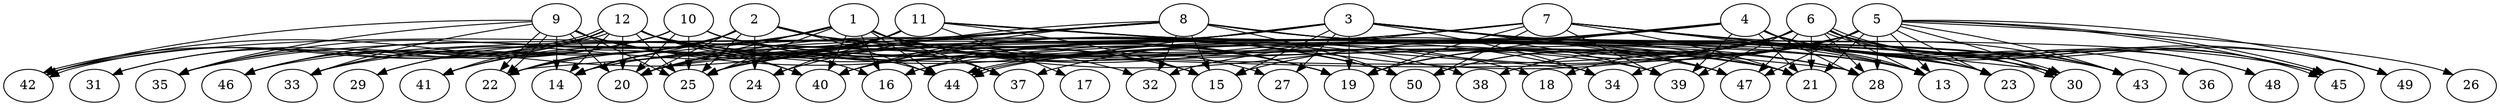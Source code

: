 // DAG (tier=3-complex, mode=compute, n=50, ccr=0.454, fat=0.853, density=0.717, regular=0.264, jump=0.267, mindata=1048576, maxdata=16777216)
// DAG automatically generated by daggen at Sun Aug 24 16:33:34 2025
// /home/ermia/Project/Environments/daggen/bin/daggen --dot --ccr 0.454 --fat 0.853 --regular 0.264 --density 0.717 --jump 0.267 --mindata 1048576 --maxdata 16777216 -n 50 
digraph G {
  1 [size="208075228480265888", alpha="0.20", expect_size="104037614240132944"]
  1 -> 14 [size ="120558398210048"]
  1 -> 16 [size ="120558398210048"]
  1 -> 18 [size ="120558398210048"]
  1 -> 19 [size ="120558398210048"]
  1 -> 20 [size ="120558398210048"]
  1 -> 21 [size ="120558398210048"]
  1 -> 25 [size ="120558398210048"]
  1 -> 27 [size ="120558398210048"]
  1 -> 28 [size ="120558398210048"]
  1 -> 29 [size ="120558398210048"]
  1 -> 34 [size ="120558398210048"]
  1 -> 35 [size ="120558398210048"]
  1 -> 37 [size ="120558398210048"]
  1 -> 40 [size ="120558398210048"]
  1 -> 41 [size ="120558398210048"]
  1 -> 44 [size ="120558398210048"]
  1 -> 46 [size ="120558398210048"]
  2 [size="20740738381669132", alpha="0.08", expect_size="10370369190834566"]
  2 -> 14 [size ="858944478117888"]
  2 -> 19 [size ="858944478117888"]
  2 -> 20 [size ="858944478117888"]
  2 -> 22 [size ="858944478117888"]
  2 -> 24 [size ="858944478117888"]
  2 -> 25 [size ="858944478117888"]
  2 -> 28 [size ="858944478117888"]
  2 -> 29 [size ="858944478117888"]
  2 -> 33 [size ="858944478117888"]
  2 -> 37 [size ="858944478117888"]
  2 -> 44 [size ="858944478117888"]
  2 -> 50 [size ="858944478117888"]
  3 [size="96854314844774656", alpha="0.13", expect_size="48427157422387328"]
  3 -> 13 [size ="84615687569408"]
  3 -> 14 [size ="84615687569408"]
  3 -> 15 [size ="84615687569408"]
  3 -> 16 [size ="84615687569408"]
  3 -> 19 [size ="84615687569408"]
  3 -> 20 [size ="84615687569408"]
  3 -> 21 [size ="84615687569408"]
  3 -> 27 [size ="84615687569408"]
  3 -> 28 [size ="84615687569408"]
  3 -> 33 [size ="84615687569408"]
  3 -> 34 [size ="84615687569408"]
  3 -> 43 [size ="84615687569408"]
  3 -> 44 [size ="84615687569408"]
  3 -> 45 [size ="84615687569408"]
  3 -> 47 [size ="84615687569408"]
  4 [size="166924459763241582592", alpha="0.09", expect_size="83462229881620791296"]
  4 -> 13 [size ="242532516626432"]
  4 -> 14 [size ="242532516626432"]
  4 -> 16 [size ="242532516626432"]
  4 -> 19 [size ="242532516626432"]
  4 -> 21 [size ="242532516626432"]
  4 -> 22 [size ="242532516626432"]
  4 -> 25 [size ="242532516626432"]
  4 -> 28 [size ="242532516626432"]
  4 -> 36 [size ="242532516626432"]
  4 -> 39 [size ="242532516626432"]
  4 -> 43 [size ="242532516626432"]
  4 -> 44 [size ="242532516626432"]
  4 -> 44 [size ="242532516626432"]
  4 -> 45 [size ="242532516626432"]
  4 -> 48 [size ="242532516626432"]
  4 -> 49 [size ="242532516626432"]
  5 [size="89277964952850192", alpha="0.13", expect_size="44638982476425096"]
  5 -> 13 [size ="63993704087552"]
  5 -> 15 [size ="63993704087552"]
  5 -> 19 [size ="63993704087552"]
  5 -> 21 [size ="63993704087552"]
  5 -> 23 [size ="63993704087552"]
  5 -> 26 [size ="63993704087552"]
  5 -> 28 [size ="63993704087552"]
  5 -> 30 [size ="63993704087552"]
  5 -> 34 [size ="63993704087552"]
  5 -> 38 [size ="63993704087552"]
  5 -> 42 [size ="63993704087552"]
  5 -> 43 [size ="63993704087552"]
  5 -> 45 [size ="63993704087552"]
  5 -> 45 [size ="63993704087552"]
  5 -> 47 [size ="63993704087552"]
  5 -> 49 [size ="63993704087552"]
  5 -> 50 [size ="63993704087552"]
  6 [size="140412740518081104", alpha="0.09", expect_size="70206370259040552"]
  6 -> 13 [size ="168137307717632"]
  6 -> 18 [size ="168137307717632"]
  6 -> 19 [size ="168137307717632"]
  6 -> 21 [size ="168137307717632"]
  6 -> 23 [size ="168137307717632"]
  6 -> 28 [size ="168137307717632"]
  6 -> 30 [size ="168137307717632"]
  6 -> 30 [size ="168137307717632"]
  6 -> 35 [size ="168137307717632"]
  6 -> 37 [size ="168137307717632"]
  6 -> 39 [size ="168137307717632"]
  6 -> 40 [size ="168137307717632"]
  6 -> 43 [size ="168137307717632"]
  6 -> 45 [size ="168137307717632"]
  6 -> 47 [size ="168137307717632"]
  6 -> 48 [size ="168137307717632"]
  6 -> 49 [size ="168137307717632"]
  6 -> 50 [size ="168137307717632"]
  7 [size="4245635272429145161728", alpha="0.16", expect_size="2122817636214572580864"]
  7 -> 13 [size ="2097579558961152"]
  7 -> 19 [size ="2097579558961152"]
  7 -> 20 [size ="2097579558961152"]
  7 -> 21 [size ="2097579558961152"]
  7 -> 23 [size ="2097579558961152"]
  7 -> 25 [size ="2097579558961152"]
  7 -> 30 [size ="2097579558961152"]
  7 -> 32 [size ="2097579558961152"]
  7 -> 39 [size ="2097579558961152"]
  7 -> 40 [size ="2097579558961152"]
  7 -> 43 [size ="2097579558961152"]
  7 -> 50 [size ="2097579558961152"]
  8 [size="1626953503109838080", alpha="0.15", expect_size="813476751554919040"]
  8 -> 13 [size ="757868999475200"]
  8 -> 15 [size ="757868999475200"]
  8 -> 20 [size ="757868999475200"]
  8 -> 22 [size ="757868999475200"]
  8 -> 23 [size ="757868999475200"]
  8 -> 24 [size ="757868999475200"]
  8 -> 25 [size ="757868999475200"]
  8 -> 30 [size ="757868999475200"]
  8 -> 32 [size ="757868999475200"]
  8 -> 40 [size ="757868999475200"]
  8 -> 43 [size ="757868999475200"]
  8 -> 46 [size ="757868999475200"]
  8 -> 47 [size ="757868999475200"]
  8 -> 50 [size ="757868999475200"]
  9 [size="7208298196693925", alpha="0.17", expect_size="3604149098346962"]
  9 -> 14 [size ="190945194672128"]
  9 -> 20 [size ="190945194672128"]
  9 -> 22 [size ="190945194672128"]
  9 -> 22 [size ="190945194672128"]
  9 -> 25 [size ="190945194672128"]
  9 -> 32 [size ="190945194672128"]
  9 -> 33 [size ="190945194672128"]
  9 -> 35 [size ="190945194672128"]
  9 -> 40 [size ="190945194672128"]
  9 -> 42 [size ="190945194672128"]
  9 -> 50 [size ="190945194672128"]
  10 [size="65985039090679488", alpha="0.19", expect_size="32992519545339744"]
  10 -> 15 [size ="1554296185290752"]
  10 -> 19 [size ="1554296185290752"]
  10 -> 20 [size ="1554296185290752"]
  10 -> 21 [size ="1554296185290752"]
  10 -> 25 [size ="1554296185290752"]
  10 -> 31 [size ="1554296185290752"]
  10 -> 33 [size ="1554296185290752"]
  10 -> 35 [size ="1554296185290752"]
  10 -> 38 [size ="1554296185290752"]
  10 -> 46 [size ="1554296185290752"]
  10 -> 47 [size ="1554296185290752"]
  11 [size="1732083583046206976", alpha="0.05", expect_size="866041791523103488"]
  11 -> 13 [size ="2024735630163968"]
  11 -> 15 [size ="2024735630163968"]
  11 -> 17 [size ="2024735630163968"]
  11 -> 20 [size ="2024735630163968"]
  11 -> 22 [size ="2024735630163968"]
  11 -> 23 [size ="2024735630163968"]
  11 -> 24 [size ="2024735630163968"]
  11 -> 25 [size ="2024735630163968"]
  11 -> 33 [size ="2024735630163968"]
  11 -> 34 [size ="2024735630163968"]
  11 -> 39 [size ="2024735630163968"]
  11 -> 41 [size ="2024735630163968"]
  11 -> 42 [size ="2024735630163968"]
  12 [size="15353461759581128", alpha="0.14", expect_size="7676730879790564"]
  12 -> 14 [size ="890465914191872"]
  12 -> 15 [size ="890465914191872"]
  12 -> 16 [size ="890465914191872"]
  12 -> 19 [size ="890465914191872"]
  12 -> 20 [size ="890465914191872"]
  12 -> 25 [size ="890465914191872"]
  12 -> 30 [size ="890465914191872"]
  12 -> 31 [size ="890465914191872"]
  12 -> 39 [size ="890465914191872"]
  12 -> 40 [size ="890465914191872"]
  12 -> 41 [size ="890465914191872"]
  12 -> 42 [size ="890465914191872"]
  12 -> 42 [size ="890465914191872"]
  12 -> 44 [size ="890465914191872"]
  12 -> 46 [size ="890465914191872"]
  13 [size="39535658315974680", alpha="0.17", expect_size="19767829157987340"]
  14 [size="4432351330732832768", alpha="0.16", expect_size="2216175665366416384"]
  15 [size="7295243526986530816", alpha="0.12", expect_size="3647621763493265408"]
  16 [size="696147209405595648000", alpha="0.15", expect_size="348073604702797824000"]
  17 [size="718031834500617984", alpha="0.12", expect_size="359015917250308992"]
  18 [size="1517031354516807614464", alpha="0.12", expect_size="758515677258403807232"]
  19 [size="159050901687850", alpha="0.12", expect_size="79525450843925"]
  20 [size="11383711725435550", alpha="0.19", expect_size="5691855862717775"]
  21 [size="51571898055655424000", alpha="0.00", expect_size="25785949027827712000"]
  22 [size="1032407920957980672000", alpha="0.13", expect_size="516203960478990336000"]
  23 [size="2533615805820860416", alpha="0.07", expect_size="1266807902910430208"]
  24 [size="1769130535047181369344", alpha="0.10", expect_size="884565267523590684672"]
  25 [size="1323510157108473495552", alpha="0.06", expect_size="661755078554236747776"]
  26 [size="24979634052716148", alpha="0.09", expect_size="12489817026358074"]
  27 [size="73569599297060736", alpha="0.03", expect_size="36784799648530368"]
  28 [size="6419153622258814", alpha="0.09", expect_size="3209576811129407"]
  29 [size="3350203833520410", alpha="0.14", expect_size="1675101916760205"]
  30 [size="37094153074820888", alpha="0.13", expect_size="18547076537410444"]
  31 [size="1925877696823296000000", alpha="0.09", expect_size="962938848411648000000"]
  32 [size="997595079447078", alpha="0.16", expect_size="498797539723539"]
  33 [size="3519830960079333376", alpha="0.04", expect_size="1759915480039666688"]
  34 [size="1285006492629165146112", alpha="0.08", expect_size="642503246314582573056"]
  35 [size="59068623813478832", alpha="0.19", expect_size="29534311906739416"]
  36 [size="3248959006492875", alpha="0.05", expect_size="1624479503246437"]
  37 [size="26906116688423004", alpha="0.05", expect_size="13453058344211502"]
  38 [size="1488666802381656", alpha="0.17", expect_size="744333401190828"]
  39 [size="4276873737765273088", alpha="0.19", expect_size="2138436868882636544"]
  40 [size="1867727374614356224", alpha="0.14", expect_size="933863687307178112"]
  41 [size="48241264734240768000", alpha="0.16", expect_size="24120632367120384000"]
  42 [size="2417808661820955136", alpha="0.10", expect_size="1208904330910477568"]
  43 [size="113988180109164544000", alpha="0.07", expect_size="56994090054582272000"]
  44 [size="21956479158964364", alpha="0.16", expect_size="10978239579482182"]
  45 [size="46424977078010688", alpha="0.17", expect_size="23212488539005344"]
  46 [size="2442171750094286618624", alpha="0.12", expect_size="1221085875047143309312"]
  47 [size="3665348057951247532032", alpha="0.18", expect_size="1832674028975623766016"]
  48 [size="1711970384627446", alpha="0.06", expect_size="855985192313723"]
  49 [size="10926387634490048512", alpha="0.17", expect_size="5463193817245024256"]
  50 [size="2428200944445214208", alpha="0.04", expect_size="1214100472222607104"]
}